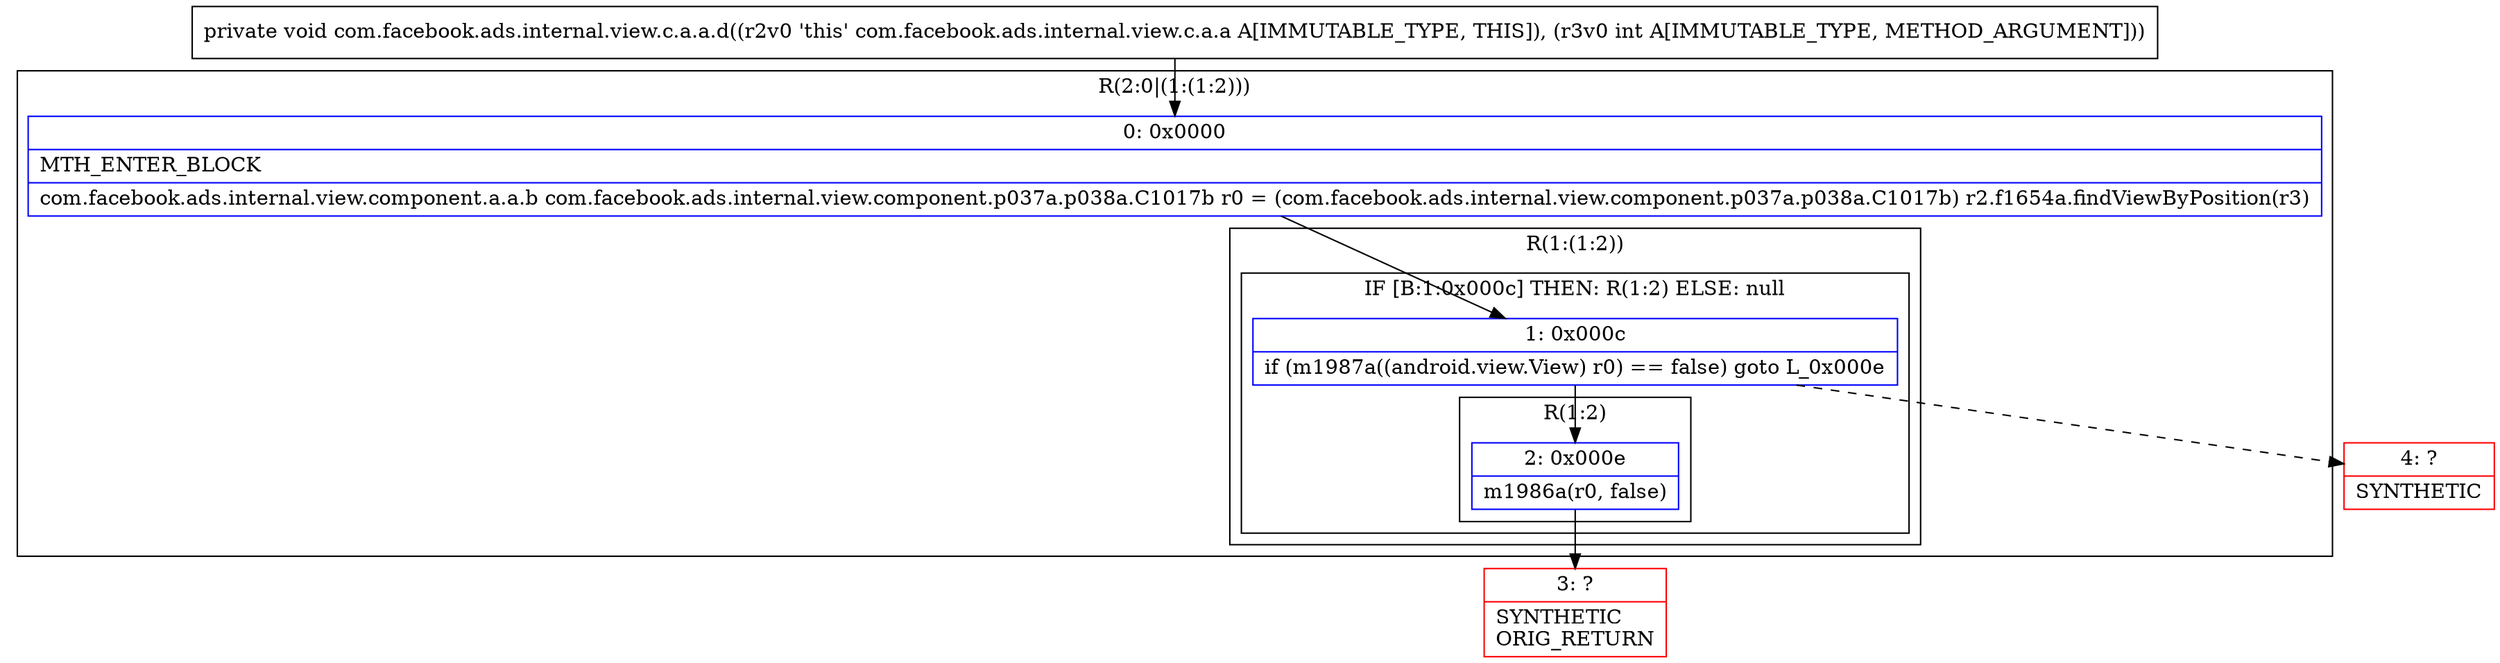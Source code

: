 digraph "CFG forcom.facebook.ads.internal.view.c.a.a.d(I)V" {
subgraph cluster_Region_724330997 {
label = "R(2:0|(1:(1:2)))";
node [shape=record,color=blue];
Node_0 [shape=record,label="{0\:\ 0x0000|MTH_ENTER_BLOCK\l|com.facebook.ads.internal.view.component.a.a.b com.facebook.ads.internal.view.component.p037a.p038a.C1017b r0 = (com.facebook.ads.internal.view.component.p037a.p038a.C1017b) r2.f1654a.findViewByPosition(r3)\l}"];
subgraph cluster_Region_817859254 {
label = "R(1:(1:2))";
node [shape=record,color=blue];
subgraph cluster_IfRegion_1205427394 {
label = "IF [B:1:0x000c] THEN: R(1:2) ELSE: null";
node [shape=record,color=blue];
Node_1 [shape=record,label="{1\:\ 0x000c|if (m1987a((android.view.View) r0) == false) goto L_0x000e\l}"];
subgraph cluster_Region_2052104738 {
label = "R(1:2)";
node [shape=record,color=blue];
Node_2 [shape=record,label="{2\:\ 0x000e|m1986a(r0, false)\l}"];
}
}
}
}
Node_3 [shape=record,color=red,label="{3\:\ ?|SYNTHETIC\lORIG_RETURN\l}"];
Node_4 [shape=record,color=red,label="{4\:\ ?|SYNTHETIC\l}"];
MethodNode[shape=record,label="{private void com.facebook.ads.internal.view.c.a.a.d((r2v0 'this' com.facebook.ads.internal.view.c.a.a A[IMMUTABLE_TYPE, THIS]), (r3v0 int A[IMMUTABLE_TYPE, METHOD_ARGUMENT])) }"];
MethodNode -> Node_0;
Node_0 -> Node_1;
Node_1 -> Node_2;
Node_1 -> Node_4[style=dashed];
Node_2 -> Node_3;
}

